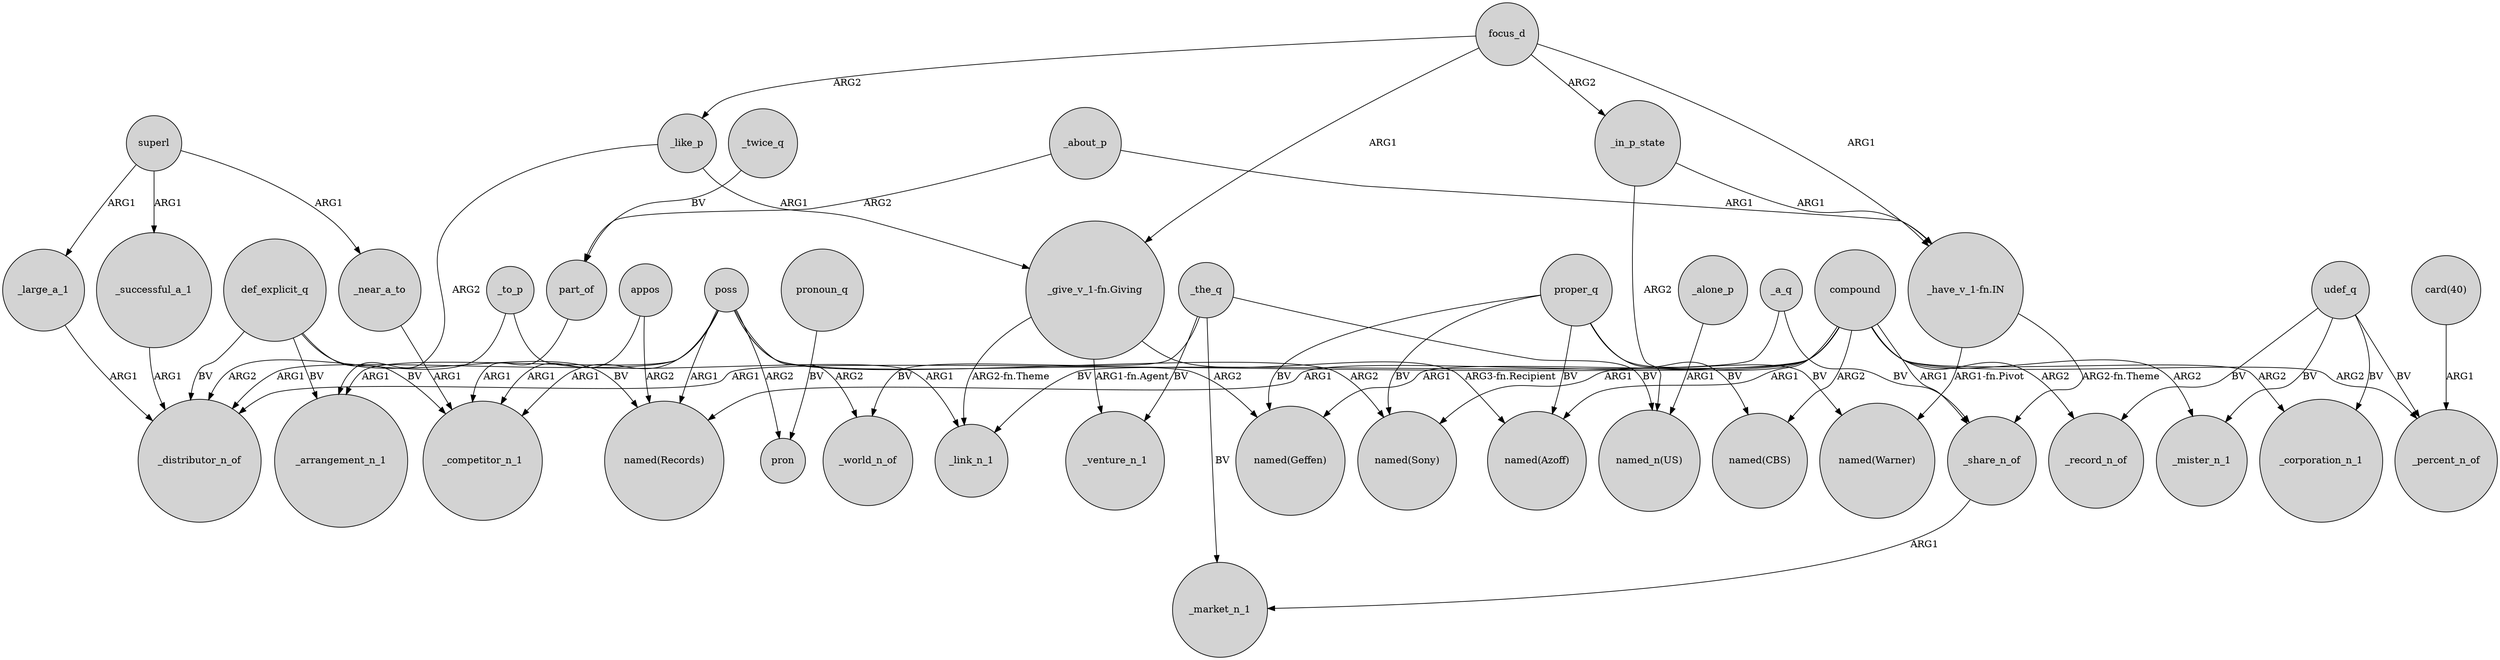 digraph {
	node [shape=circle style=filled]
	superl -> _large_a_1 [label=ARG1]
	compound -> "named(Azoff)" [label=ARG1]
	focus_d -> "_have_v_1-fn.IN" [label=ARG1]
	poss -> "named(Records)" [label=ARG1]
	poss -> "named(Geffen)" [label=ARG2]
	"_give_v_1-fn.Giving" -> _venture_n_1 [label="ARG1-fn.Agent"]
	_share_n_of -> _market_n_1 [label=ARG1]
	poss -> pron [label=ARG2]
	focus_d -> _like_p [label=ARG2]
	proper_q -> "named(CBS)" [label=BV]
	"card(40)" -> _percent_n_of [label=ARG1]
	udef_q -> _record_n_of [label=BV]
	compound -> _mister_n_1 [label=ARG2]
	focus_d -> _in_p_state [label=ARG2]
	_in_p_state -> "_have_v_1-fn.IN" [label=ARG1]
	_like_p -> "_give_v_1-fn.Giving" [label=ARG1]
	compound -> _corporation_n_1 [label=ARG2]
	udef_q -> _mister_n_1 [label=BV]
	_near_a_to -> _competitor_n_1 [label=ARG1]
	_about_p -> "_have_v_1-fn.IN" [label=ARG1]
	def_explicit_q -> "named(Records)" [label=BV]
	poss -> _competitor_n_1 [label=ARG1]
	part_of -> _competitor_n_1 [label=ARG1]
	def_explicit_q -> _arrangement_n_1 [label=BV]
	_the_q -> _world_n_of [label=BV]
	_to_p -> _distributor_n_of [label=ARG2]
	"_have_v_1-fn.IN" -> _share_n_of [label="ARG2-fn.Theme"]
	compound -> _percent_n_of [label=ARG2]
	_a_q -> _link_n_1 [label=BV]
	_the_q -> "named_n(US)" [label=BV]
	compound -> _record_n_of [label=ARG2]
	_alone_p -> "named_n(US)" [label=ARG1]
	_a_q -> _share_n_of [label=BV]
	"_give_v_1-fn.Giving" -> _link_n_1 [label="ARG2-fn.Theme"]
	_large_a_1 -> _distributor_n_of [label=ARG1]
	_to_p -> _link_n_1 [label=ARG1]
	proper_q -> "named(Sony)" [label=BV]
	poss -> "named(Sony)" [label=ARG2]
	def_explicit_q -> _competitor_n_1 [label=BV]
	pronoun_q -> pron [label=BV]
	udef_q -> _corporation_n_1 [label=BV]
	"_have_v_1-fn.IN" -> "named(Warner)" [label="ARG1-fn.Pivot"]
	compound -> _distributor_n_of [label=ARG1]
	compound -> "named(CBS)" [label=ARG2]
	compound -> "named(Geffen)" [label=ARG1]
	poss -> _distributor_n_of [label=ARG1]
	"_give_v_1-fn.Giving" -> "named(Azoff)" [label="ARG3-fn.Recipient"]
	focus_d -> "_give_v_1-fn.Giving" [label=ARG1]
	appos -> "named(Records)" [label=ARG2]
	poss -> _arrangement_n_1 [label=ARG1]
	_successful_a_1 -> _distributor_n_of [label=ARG1]
	compound -> _share_n_of [label=ARG1]
	proper_q -> "named(Azoff)" [label=BV]
	_twice_q -> part_of [label=BV]
	_the_q -> _venture_n_1 [label=BV]
	superl -> _successful_a_1 [label=ARG1]
	_in_p_state -> "named_n(US)" [label=ARG2]
	appos -> _competitor_n_1 [label=ARG1]
	proper_q -> "named(Warner)" [label=BV]
	poss -> _world_n_of [label=ARG2]
	udef_q -> _percent_n_of [label=BV]
	compound -> "named(Sony)" [label=ARG1]
	def_explicit_q -> _distributor_n_of [label=BV]
	_the_q -> _market_n_1 [label=BV]
	_about_p -> part_of [label=ARG2]
	superl -> _near_a_to [label=ARG1]
	compound -> "named(Records)" [label=ARG1]
	_like_p -> _arrangement_n_1 [label=ARG2]
	proper_q -> "named(Geffen)" [label=BV]
}
